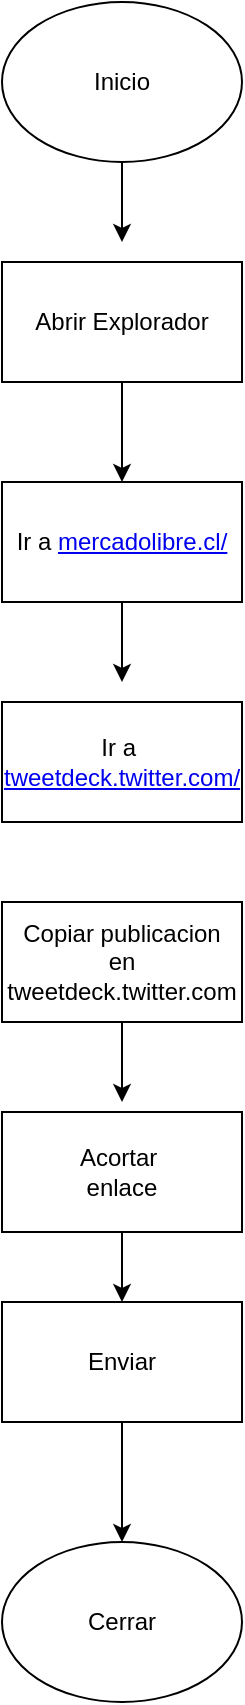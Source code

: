 <mxfile version="13.6.2" type="github"><diagram id="0_3cZjYyopDuwX04wMXN" name="Page-1"><mxGraphModel dx="868" dy="460" grid="1" gridSize="10" guides="1" tooltips="1" connect="1" arrows="1" fold="1" page="1" pageScale="1" pageWidth="827" pageHeight="1169" math="0" shadow="0"><root><mxCell id="0"/><mxCell id="1" parent="0"/><mxCell id="UqDAnrHRInExdpZhK4qT-9" style="edgeStyle=orthogonalEdgeStyle;rounded=0;orthogonalLoop=1;jettySize=auto;html=1;" edge="1" parent="1" source="UqDAnrHRInExdpZhK4qT-1"><mxGeometry relative="1" as="geometry"><mxPoint x="420" y="150" as="targetPoint"/></mxGeometry></mxCell><mxCell id="UqDAnrHRInExdpZhK4qT-1" value="Inicio" style="ellipse;whiteSpace=wrap;html=1;" vertex="1" parent="1"><mxGeometry x="360" y="30" width="120" height="80" as="geometry"/></mxCell><mxCell id="UqDAnrHRInExdpZhK4qT-10" style="edgeStyle=orthogonalEdgeStyle;rounded=0;orthogonalLoop=1;jettySize=auto;html=1;entryX=0.5;entryY=0;entryDx=0;entryDy=0;" edge="1" parent="1" source="UqDAnrHRInExdpZhK4qT-2" target="UqDAnrHRInExdpZhK4qT-3"><mxGeometry relative="1" as="geometry"/></mxCell><mxCell id="UqDAnrHRInExdpZhK4qT-2" value="Abrir Explorador" style="rounded=0;whiteSpace=wrap;html=1;" vertex="1" parent="1"><mxGeometry x="360" y="160" width="120" height="60" as="geometry"/></mxCell><mxCell id="UqDAnrHRInExdpZhK4qT-11" style="edgeStyle=orthogonalEdgeStyle;rounded=0;orthogonalLoop=1;jettySize=auto;html=1;" edge="1" parent="1" source="UqDAnrHRInExdpZhK4qT-3"><mxGeometry relative="1" as="geometry"><mxPoint x="420" y="370" as="targetPoint"/></mxGeometry></mxCell><mxCell id="UqDAnrHRInExdpZhK4qT-3" value="Ir a&amp;nbsp;&lt;a href=&quot;https://www.mercadolibre.cl/&quot;&gt;mercadolibre.cl/&lt;/a&gt;&lt;br&gt;" style="rounded=0;whiteSpace=wrap;html=1;" vertex="1" parent="1"><mxGeometry x="360" y="270" width="120" height="60" as="geometry"/></mxCell><mxCell id="UqDAnrHRInExdpZhK4qT-4" value="Ir a&amp;nbsp;&lt;br&gt;&lt;a href=&quot;https://tweetdeck.twitter.com/&quot;&gt;tweetdeck.twitter.com/&lt;/a&gt;" style="rounded=0;whiteSpace=wrap;html=1;" vertex="1" parent="1"><mxGeometry x="360" y="380" width="120" height="60" as="geometry"/></mxCell><mxCell id="UqDAnrHRInExdpZhK4qT-12" style="edgeStyle=orthogonalEdgeStyle;rounded=0;orthogonalLoop=1;jettySize=auto;html=1;" edge="1" parent="1" source="UqDAnrHRInExdpZhK4qT-5"><mxGeometry relative="1" as="geometry"><mxPoint x="420" y="580" as="targetPoint"/></mxGeometry></mxCell><mxCell id="UqDAnrHRInExdpZhK4qT-5" value="Copiar publicacion&lt;br&gt;en&lt;br&gt;tweetdeck.twitter.com" style="rounded=0;whiteSpace=wrap;html=1;" vertex="1" parent="1"><mxGeometry x="360" y="480" width="120" height="60" as="geometry"/></mxCell><mxCell id="UqDAnrHRInExdpZhK4qT-13" value="" style="edgeStyle=orthogonalEdgeStyle;rounded=0;orthogonalLoop=1;jettySize=auto;html=1;" edge="1" parent="1" source="UqDAnrHRInExdpZhK4qT-6" target="UqDAnrHRInExdpZhK4qT-7"><mxGeometry relative="1" as="geometry"/></mxCell><mxCell id="UqDAnrHRInExdpZhK4qT-6" value="Acortar&amp;nbsp;&lt;br&gt;enlace" style="rounded=0;whiteSpace=wrap;html=1;" vertex="1" parent="1"><mxGeometry x="360" y="585" width="120" height="60" as="geometry"/></mxCell><mxCell id="UqDAnrHRInExdpZhK4qT-14" style="edgeStyle=orthogonalEdgeStyle;rounded=0;orthogonalLoop=1;jettySize=auto;html=1;entryX=0.5;entryY=0;entryDx=0;entryDy=0;" edge="1" parent="1" source="UqDAnrHRInExdpZhK4qT-7" target="UqDAnrHRInExdpZhK4qT-8"><mxGeometry relative="1" as="geometry"/></mxCell><mxCell id="UqDAnrHRInExdpZhK4qT-7" value="Enviar" style="rounded=0;whiteSpace=wrap;html=1;" vertex="1" parent="1"><mxGeometry x="360" y="680" width="120" height="60" as="geometry"/></mxCell><mxCell id="UqDAnrHRInExdpZhK4qT-8" value="Cerrar" style="ellipse;whiteSpace=wrap;html=1;" vertex="1" parent="1"><mxGeometry x="360" y="800" width="120" height="80" as="geometry"/></mxCell></root></mxGraphModel></diagram></mxfile>